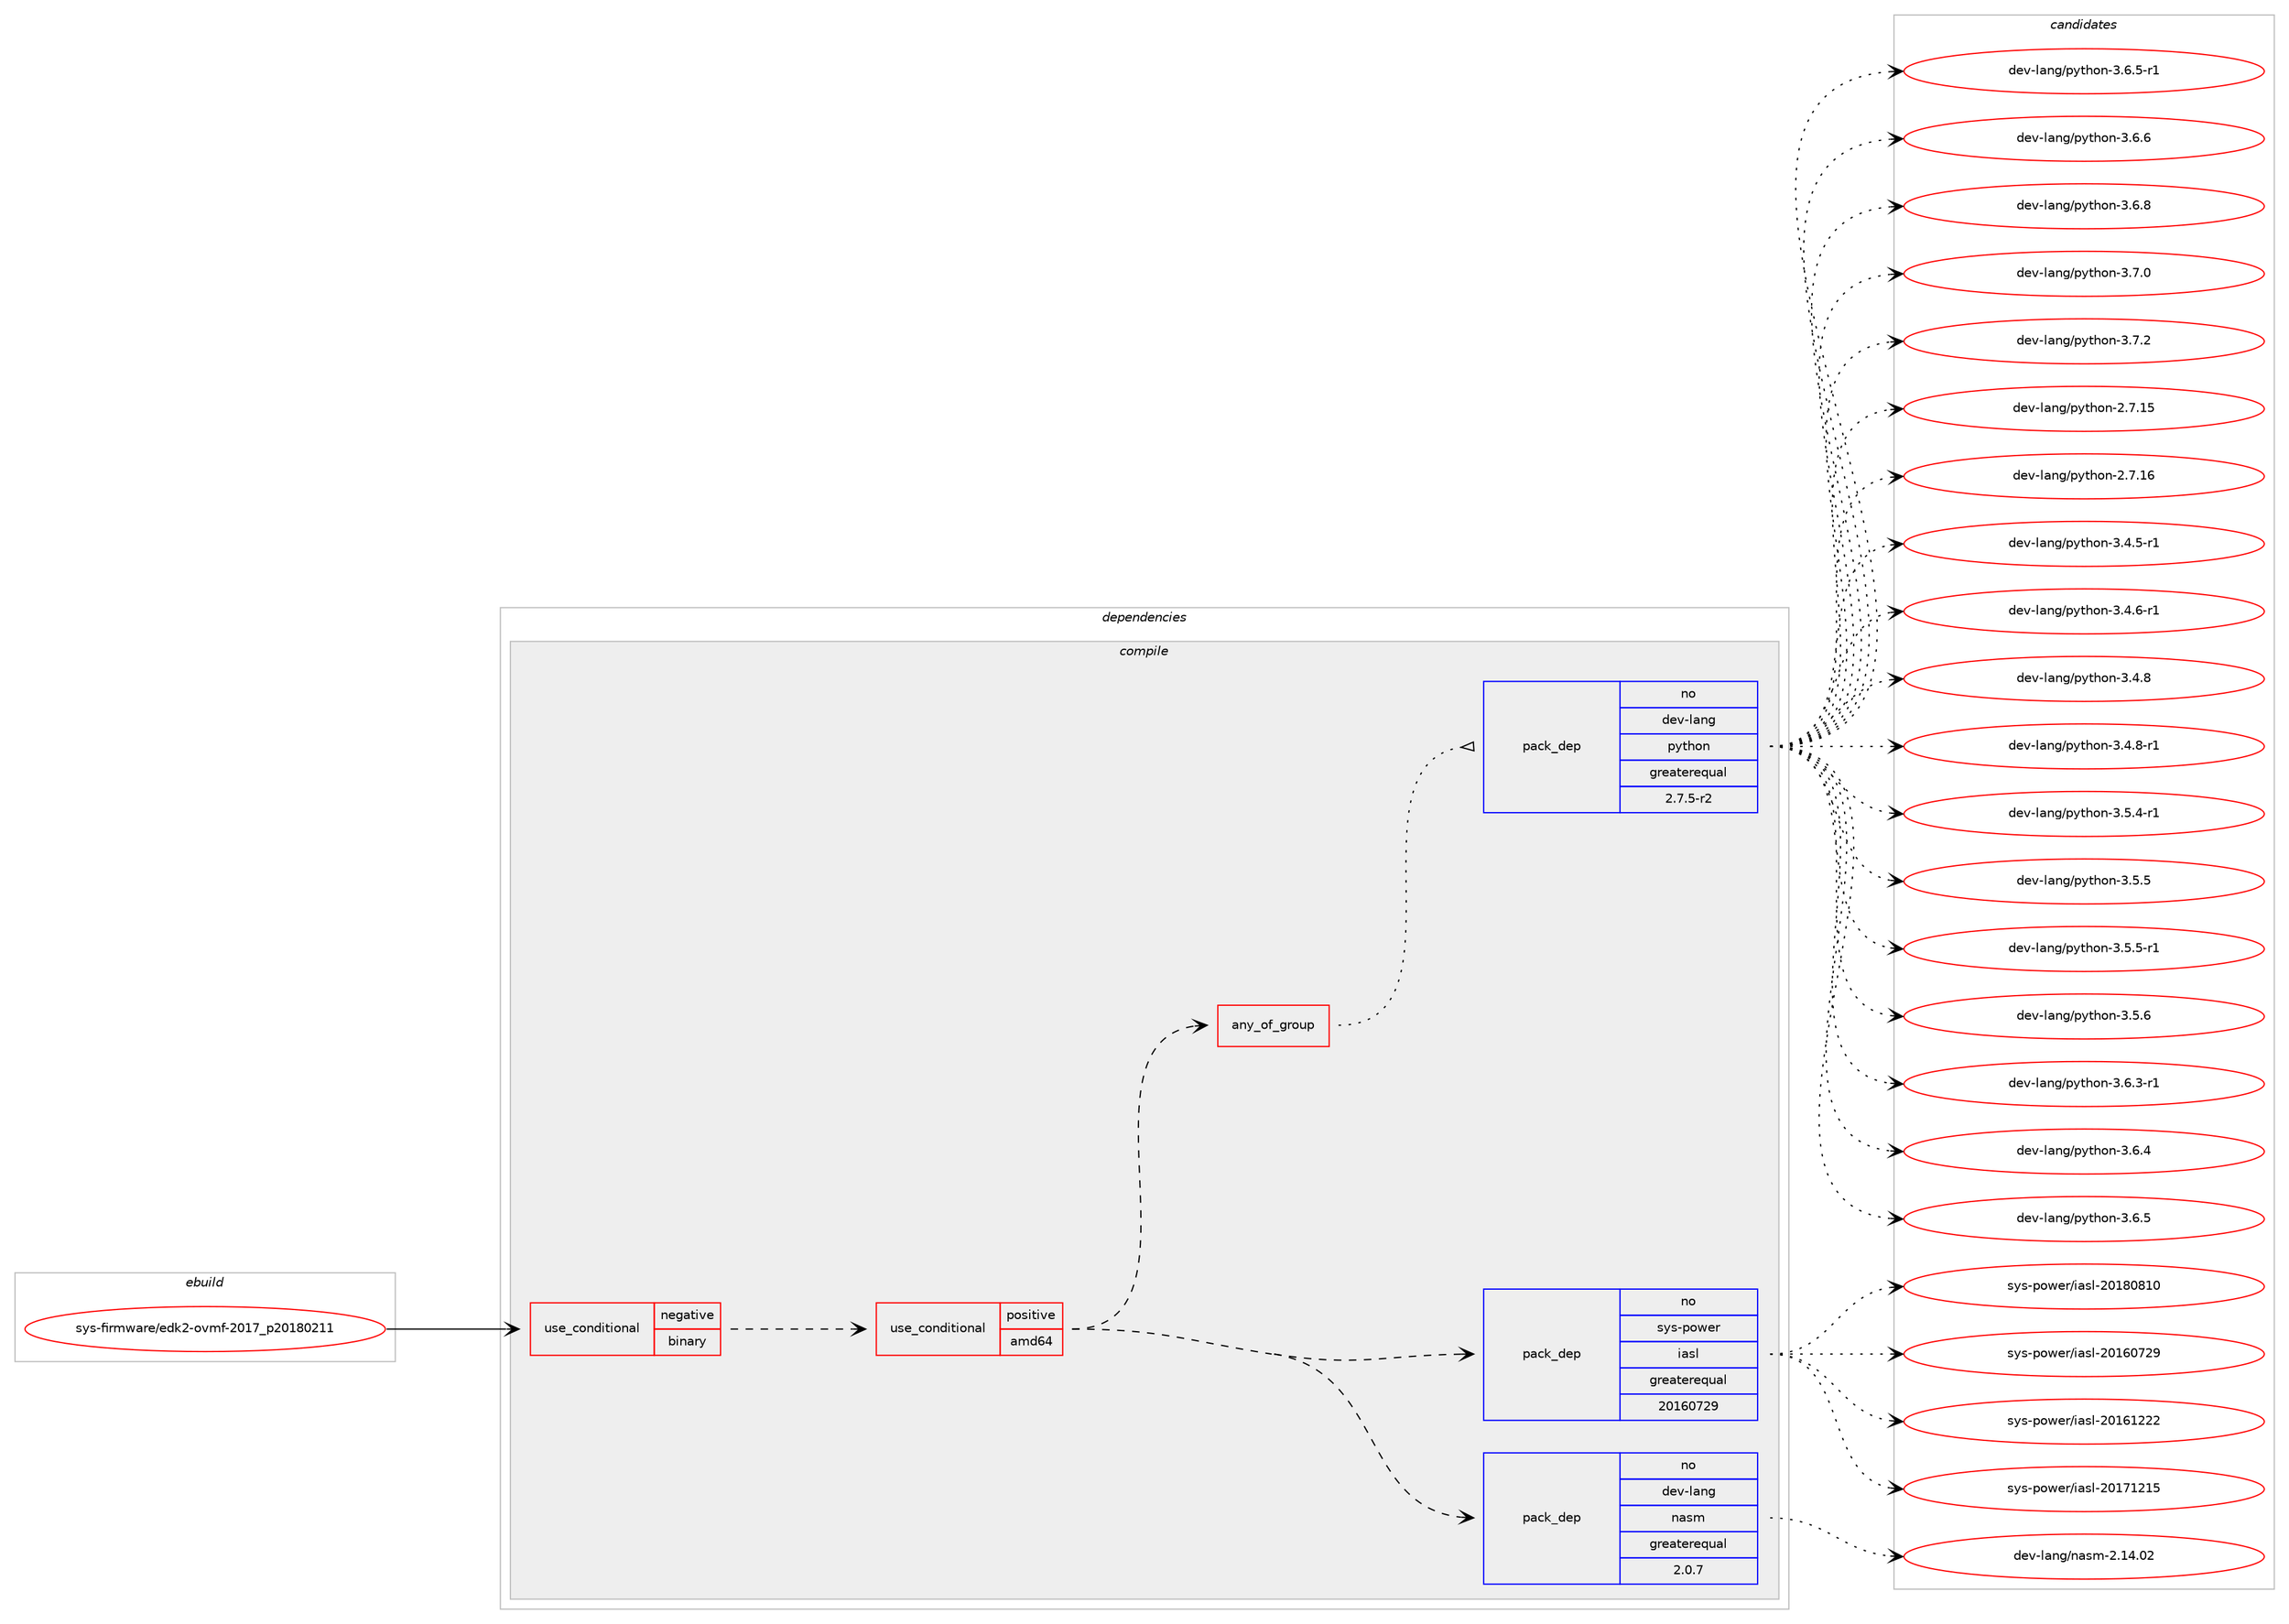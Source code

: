 digraph prolog {

# *************
# Graph options
# *************

newrank=true;
concentrate=true;
compound=true;
graph [rankdir=LR,fontname=Helvetica,fontsize=10,ranksep=1.5];#, ranksep=2.5, nodesep=0.2];
edge  [arrowhead=vee];
node  [fontname=Helvetica,fontsize=10];

# **********
# The ebuild
# **********

subgraph cluster_leftcol {
color=gray;
rank=same;
label=<<i>ebuild</i>>;
id [label="sys-firmware/edk2-ovmf-2017_p20180211", color=red, width=4, href="../sys-firmware/edk2-ovmf-2017_p20180211.svg"];
}

# ****************
# The dependencies
# ****************

subgraph cluster_midcol {
color=gray;
label=<<i>dependencies</i>>;
subgraph cluster_compile {
fillcolor="#eeeeee";
style=filled;
label=<<i>compile</i>>;
subgraph cond460204 {
dependency1730343 [label=<<TABLE BORDER="0" CELLBORDER="1" CELLSPACING="0" CELLPADDING="4"><TR><TD ROWSPAN="3" CELLPADDING="10">use_conditional</TD></TR><TR><TD>negative</TD></TR><TR><TD>binary</TD></TR></TABLE>>, shape=none, color=red];
subgraph cond460205 {
dependency1730344 [label=<<TABLE BORDER="0" CELLBORDER="1" CELLSPACING="0" CELLPADDING="4"><TR><TD ROWSPAN="3" CELLPADDING="10">use_conditional</TD></TR><TR><TD>positive</TD></TR><TR><TD>amd64</TD></TR></TABLE>>, shape=none, color=red];
subgraph pack1241739 {
dependency1730345 [label=<<TABLE BORDER="0" CELLBORDER="1" CELLSPACING="0" CELLPADDING="4" WIDTH="220"><TR><TD ROWSPAN="6" CELLPADDING="30">pack_dep</TD></TR><TR><TD WIDTH="110">no</TD></TR><TR><TD>dev-lang</TD></TR><TR><TD>nasm</TD></TR><TR><TD>greaterequal</TD></TR><TR><TD>2.0.7</TD></TR></TABLE>>, shape=none, color=blue];
}
dependency1730344:e -> dependency1730345:w [weight=20,style="dashed",arrowhead="vee"];
subgraph pack1241740 {
dependency1730346 [label=<<TABLE BORDER="0" CELLBORDER="1" CELLSPACING="0" CELLPADDING="4" WIDTH="220"><TR><TD ROWSPAN="6" CELLPADDING="30">pack_dep</TD></TR><TR><TD WIDTH="110">no</TD></TR><TR><TD>sys-power</TD></TR><TR><TD>iasl</TD></TR><TR><TD>greaterequal</TD></TR><TR><TD>20160729</TD></TR></TABLE>>, shape=none, color=blue];
}
dependency1730344:e -> dependency1730346:w [weight=20,style="dashed",arrowhead="vee"];
subgraph any27487 {
dependency1730347 [label=<<TABLE BORDER="0" CELLBORDER="1" CELLSPACING="0" CELLPADDING="4"><TR><TD CELLPADDING="10">any_of_group</TD></TR></TABLE>>, shape=none, color=red];subgraph pack1241741 {
dependency1730348 [label=<<TABLE BORDER="0" CELLBORDER="1" CELLSPACING="0" CELLPADDING="4" WIDTH="220"><TR><TD ROWSPAN="6" CELLPADDING="30">pack_dep</TD></TR><TR><TD WIDTH="110">no</TD></TR><TR><TD>dev-lang</TD></TR><TR><TD>python</TD></TR><TR><TD>greaterequal</TD></TR><TR><TD>2.7.5-r2</TD></TR></TABLE>>, shape=none, color=blue];
}
dependency1730347:e -> dependency1730348:w [weight=20,style="dotted",arrowhead="oinv"];
}
dependency1730344:e -> dependency1730347:w [weight=20,style="dashed",arrowhead="vee"];
}
dependency1730343:e -> dependency1730344:w [weight=20,style="dashed",arrowhead="vee"];
}
id:e -> dependency1730343:w [weight=20,style="solid",arrowhead="vee"];
}
subgraph cluster_compileandrun {
fillcolor="#eeeeee";
style=filled;
label=<<i>compile and run</i>>;
}
subgraph cluster_run {
fillcolor="#eeeeee";
style=filled;
label=<<i>run</i>>;
}
}

# **************
# The candidates
# **************

subgraph cluster_choices {
rank=same;
color=gray;
label=<<i>candidates</i>>;

subgraph choice1241739 {
color=black;
nodesep=1;
choice100101118451089711010347110971151094550464952464850 [label="dev-lang/nasm-2.14.02", color=red, width=4,href="../dev-lang/nasm-2.14.02.svg"];
dependency1730345:e -> choice100101118451089711010347110971151094550464952464850:w [style=dotted,weight="100"];
}
subgraph choice1241740 {
color=black;
nodesep=1;
choice115121115451121111191011144710597115108455048495448555057 [label="sys-power/iasl-20160729", color=red, width=4,href="../sys-power/iasl-20160729.svg"];
choice115121115451121111191011144710597115108455048495449505050 [label="sys-power/iasl-20161222", color=red, width=4,href="../sys-power/iasl-20161222.svg"];
choice115121115451121111191011144710597115108455048495549504953 [label="sys-power/iasl-20171215", color=red, width=4,href="../sys-power/iasl-20171215.svg"];
choice115121115451121111191011144710597115108455048495648564948 [label="sys-power/iasl-20180810", color=red, width=4,href="../sys-power/iasl-20180810.svg"];
dependency1730346:e -> choice115121115451121111191011144710597115108455048495448555057:w [style=dotted,weight="100"];
dependency1730346:e -> choice115121115451121111191011144710597115108455048495449505050:w [style=dotted,weight="100"];
dependency1730346:e -> choice115121115451121111191011144710597115108455048495549504953:w [style=dotted,weight="100"];
dependency1730346:e -> choice115121115451121111191011144710597115108455048495648564948:w [style=dotted,weight="100"];
}
subgraph choice1241741 {
color=black;
nodesep=1;
choice10010111845108971101034711212111610411111045504655464953 [label="dev-lang/python-2.7.15", color=red, width=4,href="../dev-lang/python-2.7.15.svg"];
choice10010111845108971101034711212111610411111045504655464954 [label="dev-lang/python-2.7.16", color=red, width=4,href="../dev-lang/python-2.7.16.svg"];
choice1001011184510897110103471121211161041111104551465246534511449 [label="dev-lang/python-3.4.5-r1", color=red, width=4,href="../dev-lang/python-3.4.5-r1.svg"];
choice1001011184510897110103471121211161041111104551465246544511449 [label="dev-lang/python-3.4.6-r1", color=red, width=4,href="../dev-lang/python-3.4.6-r1.svg"];
choice100101118451089711010347112121116104111110455146524656 [label="dev-lang/python-3.4.8", color=red, width=4,href="../dev-lang/python-3.4.8.svg"];
choice1001011184510897110103471121211161041111104551465246564511449 [label="dev-lang/python-3.4.8-r1", color=red, width=4,href="../dev-lang/python-3.4.8-r1.svg"];
choice1001011184510897110103471121211161041111104551465346524511449 [label="dev-lang/python-3.5.4-r1", color=red, width=4,href="../dev-lang/python-3.5.4-r1.svg"];
choice100101118451089711010347112121116104111110455146534653 [label="dev-lang/python-3.5.5", color=red, width=4,href="../dev-lang/python-3.5.5.svg"];
choice1001011184510897110103471121211161041111104551465346534511449 [label="dev-lang/python-3.5.5-r1", color=red, width=4,href="../dev-lang/python-3.5.5-r1.svg"];
choice100101118451089711010347112121116104111110455146534654 [label="dev-lang/python-3.5.6", color=red, width=4,href="../dev-lang/python-3.5.6.svg"];
choice1001011184510897110103471121211161041111104551465446514511449 [label="dev-lang/python-3.6.3-r1", color=red, width=4,href="../dev-lang/python-3.6.3-r1.svg"];
choice100101118451089711010347112121116104111110455146544652 [label="dev-lang/python-3.6.4", color=red, width=4,href="../dev-lang/python-3.6.4.svg"];
choice100101118451089711010347112121116104111110455146544653 [label="dev-lang/python-3.6.5", color=red, width=4,href="../dev-lang/python-3.6.5.svg"];
choice1001011184510897110103471121211161041111104551465446534511449 [label="dev-lang/python-3.6.5-r1", color=red, width=4,href="../dev-lang/python-3.6.5-r1.svg"];
choice100101118451089711010347112121116104111110455146544654 [label="dev-lang/python-3.6.6", color=red, width=4,href="../dev-lang/python-3.6.6.svg"];
choice100101118451089711010347112121116104111110455146544656 [label="dev-lang/python-3.6.8", color=red, width=4,href="../dev-lang/python-3.6.8.svg"];
choice100101118451089711010347112121116104111110455146554648 [label="dev-lang/python-3.7.0", color=red, width=4,href="../dev-lang/python-3.7.0.svg"];
choice100101118451089711010347112121116104111110455146554650 [label="dev-lang/python-3.7.2", color=red, width=4,href="../dev-lang/python-3.7.2.svg"];
dependency1730348:e -> choice10010111845108971101034711212111610411111045504655464953:w [style=dotted,weight="100"];
dependency1730348:e -> choice10010111845108971101034711212111610411111045504655464954:w [style=dotted,weight="100"];
dependency1730348:e -> choice1001011184510897110103471121211161041111104551465246534511449:w [style=dotted,weight="100"];
dependency1730348:e -> choice1001011184510897110103471121211161041111104551465246544511449:w [style=dotted,weight="100"];
dependency1730348:e -> choice100101118451089711010347112121116104111110455146524656:w [style=dotted,weight="100"];
dependency1730348:e -> choice1001011184510897110103471121211161041111104551465246564511449:w [style=dotted,weight="100"];
dependency1730348:e -> choice1001011184510897110103471121211161041111104551465346524511449:w [style=dotted,weight="100"];
dependency1730348:e -> choice100101118451089711010347112121116104111110455146534653:w [style=dotted,weight="100"];
dependency1730348:e -> choice1001011184510897110103471121211161041111104551465346534511449:w [style=dotted,weight="100"];
dependency1730348:e -> choice100101118451089711010347112121116104111110455146534654:w [style=dotted,weight="100"];
dependency1730348:e -> choice1001011184510897110103471121211161041111104551465446514511449:w [style=dotted,weight="100"];
dependency1730348:e -> choice100101118451089711010347112121116104111110455146544652:w [style=dotted,weight="100"];
dependency1730348:e -> choice100101118451089711010347112121116104111110455146544653:w [style=dotted,weight="100"];
dependency1730348:e -> choice1001011184510897110103471121211161041111104551465446534511449:w [style=dotted,weight="100"];
dependency1730348:e -> choice100101118451089711010347112121116104111110455146544654:w [style=dotted,weight="100"];
dependency1730348:e -> choice100101118451089711010347112121116104111110455146544656:w [style=dotted,weight="100"];
dependency1730348:e -> choice100101118451089711010347112121116104111110455146554648:w [style=dotted,weight="100"];
dependency1730348:e -> choice100101118451089711010347112121116104111110455146554650:w [style=dotted,weight="100"];
}
}

}

